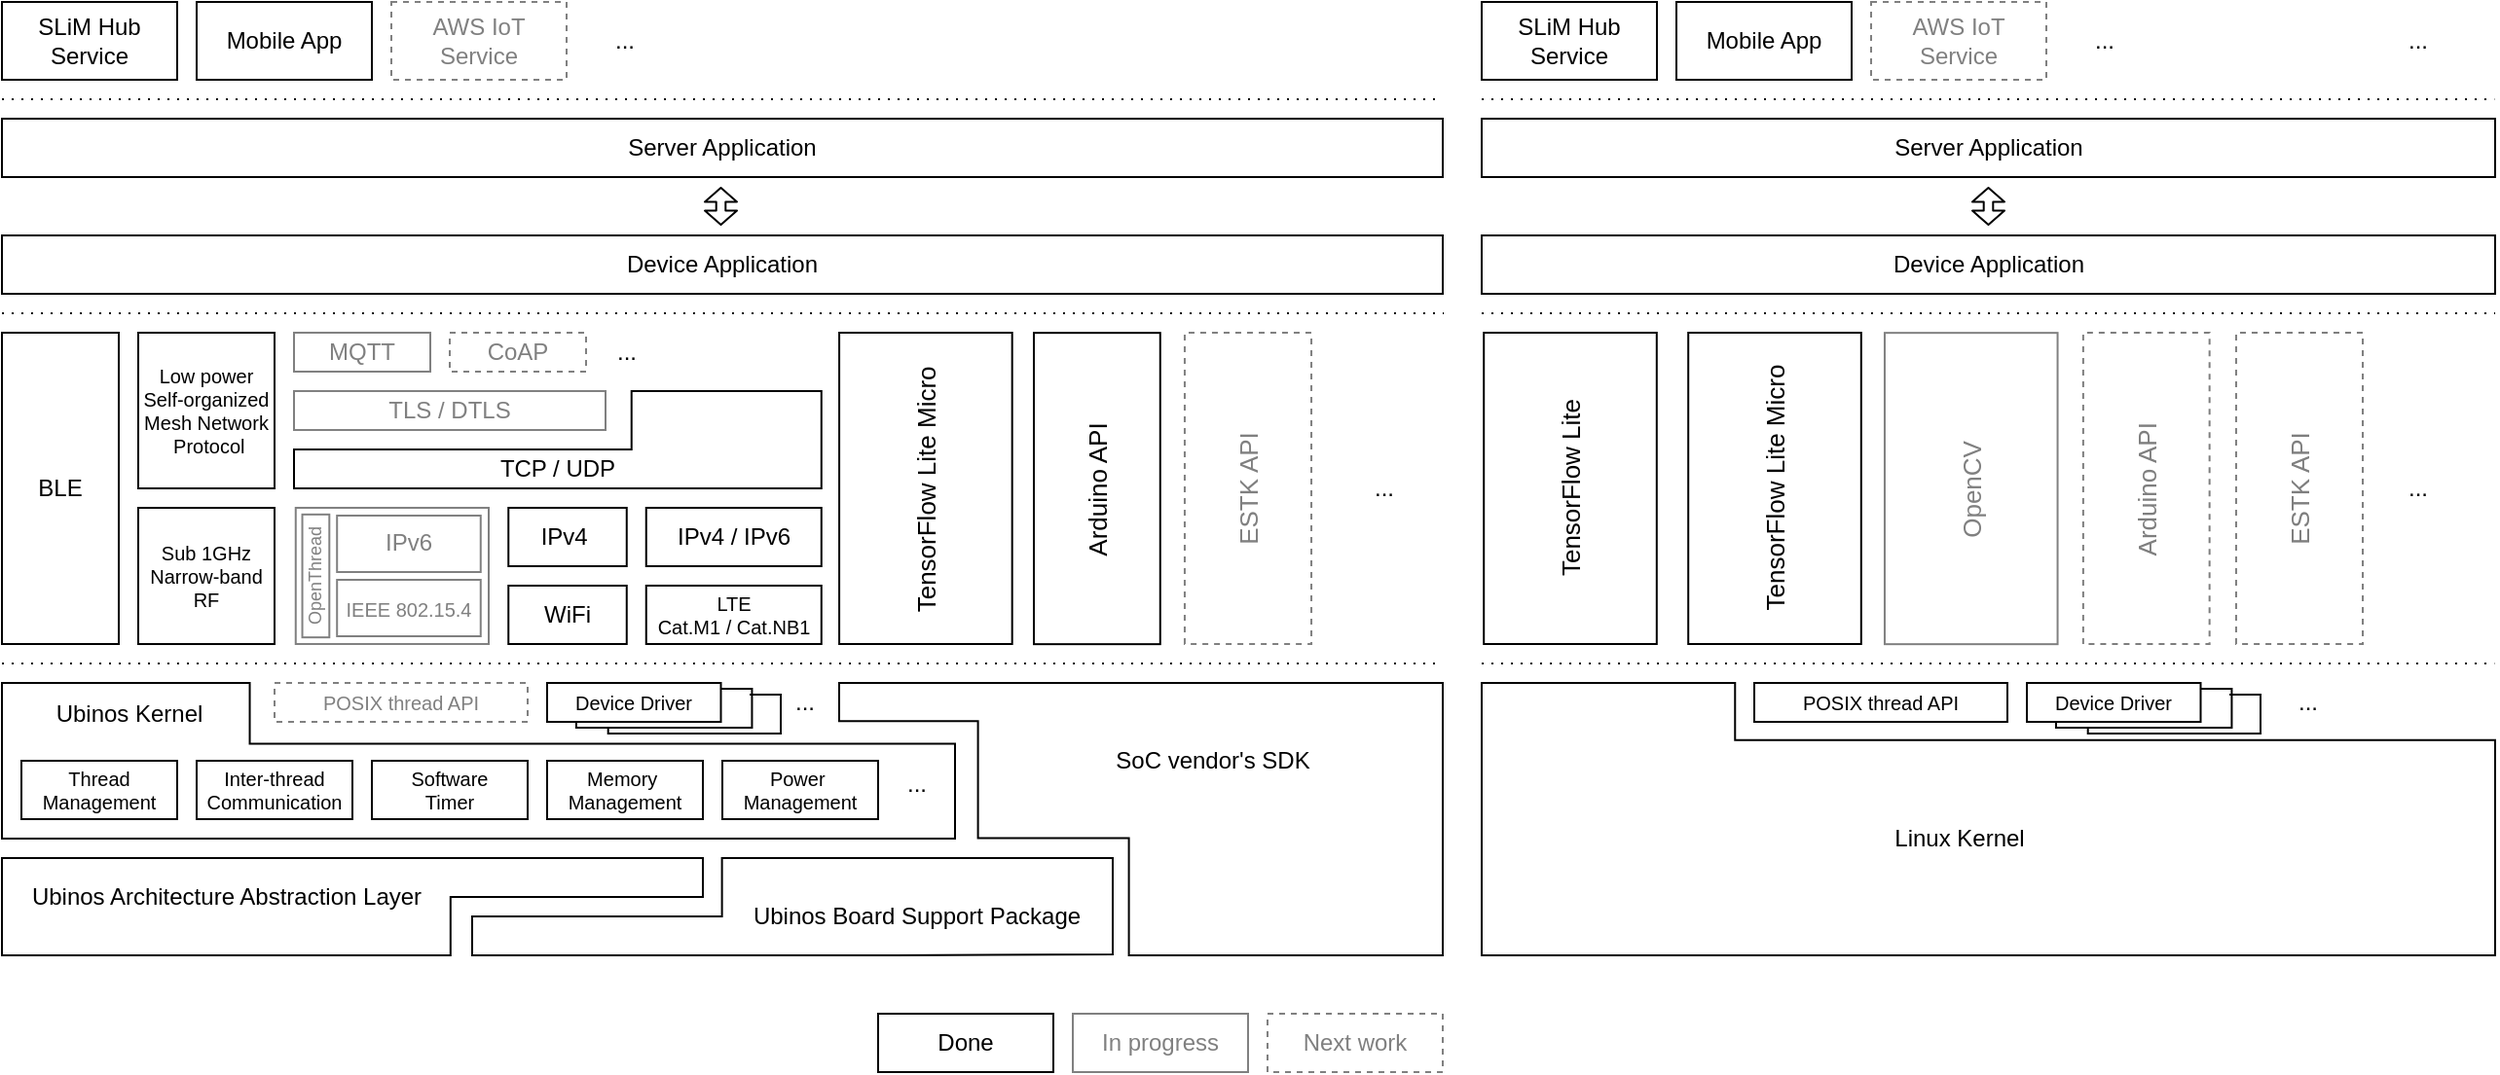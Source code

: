 <mxfile version="22.1.2" type="device">
  <diagram name="Page-1" id="7-B33R9fkQzE5A9mH0O3">
    <mxGraphModel dx="1098" dy="940" grid="1" gridSize="10" guides="1" tooltips="1" connect="1" arrows="1" fold="1" page="1" pageScale="1" pageWidth="850" pageHeight="1100" math="0" shadow="0">
      <root>
        <mxCell id="0" />
        <mxCell id="1" parent="0" />
        <mxCell id="MDZDQaihT-Hl7lIh6qip-1" value="" style="verticalLabelPosition=bottom;verticalAlign=top;html=1;shape=mxgraph.basic.polygon;polyCoords=[[0,0],[1,0],[1,1],[0.48,1],[0.48,0.57],[0.23,0.57],[0.23,0.14],[0,0.14]];polyline=0;fillColor=none;" parent="1" vertex="1">
          <mxGeometry x="470" y="390" width="310" height="140" as="geometry" />
        </mxCell>
        <mxCell id="MDZDQaihT-Hl7lIh6qip-2" value="" style="verticalLabelPosition=middle;verticalAlign=middle;html=1;shape=mxgraph.basic.polygon;polyCoords=[[0.34,0],[1,0],[1,0.16],[1,0.4],[0.61,0.4],[0.61,1],[0,1],[0,0.01]];polyline=0;fillColor=none;labelPosition=center;align=center;rotation=-180;" parent="1" vertex="1">
          <mxGeometry x="281.5" y="480" width="329" height="50" as="geometry" />
        </mxCell>
        <mxCell id="MDZDQaihT-Hl7lIh6qip-3" value="" style="verticalLabelPosition=middle;verticalAlign=middle;html=1;shape=mxgraph.basic.polygon;polyCoords=[[0.34,0],[1,0],[1,0.12],[1,0.4],[0.64,0.4],[0.64,1],[0,1],[0,0]];polyline=0;fillColor=none;labelPosition=center;align=center;" parent="1" vertex="1">
          <mxGeometry x="40" y="480" width="360" height="50" as="geometry" />
        </mxCell>
        <mxCell id="MDZDQaihT-Hl7lIh6qip-4" value="Ubinos Architecture Abstraction Layer" style="text;html=1;strokeColor=none;fillColor=none;align=center;verticalAlign=middle;whiteSpace=wrap;rounded=0;" parent="1" vertex="1">
          <mxGeometry x="49.5" y="490" width="210.5" height="20" as="geometry" />
        </mxCell>
        <mxCell id="MDZDQaihT-Hl7lIh6qip-5" value="" style="verticalLabelPosition=bottom;verticalAlign=top;html=1;shape=mxgraph.basic.polygon;polyCoords=[[0.26,0],[0.26,0.39],[1,0.39],[1,1],[0.75,1],[0.25,1],[0,1],[0,0]];polyline=0;fillColor=none;align=center;" parent="1" vertex="1">
          <mxGeometry x="40" y="390" width="489.5" height="80" as="geometry" />
        </mxCell>
        <mxCell id="MDZDQaihT-Hl7lIh6qip-6" value="POSIX thread API" style="rounded=0;whiteSpace=wrap;html=1;fillColor=none;align=center;fontSize=10;dashed=1;fontColor=#808080;strokeColor=#808080;" parent="1" vertex="1">
          <mxGeometry x="180" y="390" width="130" height="20" as="geometry" />
        </mxCell>
        <mxCell id="MDZDQaihT-Hl7lIh6qip-7" value="Ubinos Kernel" style="text;html=1;strokeColor=none;fillColor=none;align=center;verticalAlign=middle;whiteSpace=wrap;rounded=0;" parent="1" vertex="1">
          <mxGeometry x="49.5" y="396" width="110.5" height="20" as="geometry" />
        </mxCell>
        <mxCell id="MDZDQaihT-Hl7lIh6qip-8" value="&lt;span style=&quot;font-family: &amp;#34;helvetica&amp;#34;&quot;&gt;Ubinos Board Support Package&lt;/span&gt;" style="text;html=1;strokeColor=none;fillColor=none;align=center;verticalAlign=middle;whiteSpace=wrap;rounded=0;" parent="1" vertex="1">
          <mxGeometry x="420" y="500" width="180" height="20" as="geometry" />
        </mxCell>
        <mxCell id="MDZDQaihT-Hl7lIh6qip-9" value="SoC vendor&#39;s SDK" style="text;html=1;strokeColor=none;fillColor=none;align=center;verticalAlign=middle;whiteSpace=wrap;rounded=0;" parent="1" vertex="1">
          <mxGeometry x="561.62" y="410" width="200" height="40" as="geometry" />
        </mxCell>
        <mxCell id="MDZDQaihT-Hl7lIh6qip-10" value="Thread &lt;br style=&quot;font-size: 10px;&quot;&gt;Management" style="rounded=0;whiteSpace=wrap;html=1;fillColor=none;fontSize=10;" parent="1" vertex="1">
          <mxGeometry x="50" y="430" width="80" height="30" as="geometry" />
        </mxCell>
        <mxCell id="MDZDQaihT-Hl7lIh6qip-11" value="Inter-thread &lt;br style=&quot;font-size: 10px;&quot;&gt;Communication" style="rounded=0;whiteSpace=wrap;html=1;fillColor=none;fontSize=10;" parent="1" vertex="1">
          <mxGeometry x="140" y="430" width="80" height="30" as="geometry" />
        </mxCell>
        <mxCell id="MDZDQaihT-Hl7lIh6qip-12" value="Power&amp;nbsp;&lt;br style=&quot;font-size: 10px&quot;&gt;Management" style="rounded=0;whiteSpace=wrap;html=1;fillColor=none;fontSize=10;" parent="1" vertex="1">
          <mxGeometry x="410" y="430" width="80" height="30" as="geometry" />
        </mxCell>
        <mxCell id="MDZDQaihT-Hl7lIh6qip-13" value="Memory&amp;nbsp;&lt;br style=&quot;font-size: 10px&quot;&gt;Management" style="rounded=0;whiteSpace=wrap;html=1;fillColor=none;fontSize=10;" parent="1" vertex="1">
          <mxGeometry x="320" y="430" width="80" height="30" as="geometry" />
        </mxCell>
        <mxCell id="MDZDQaihT-Hl7lIh6qip-14" value="Software&lt;br&gt;Timer" style="rounded=0;whiteSpace=wrap;html=1;fillColor=none;fontSize=10;" parent="1" vertex="1">
          <mxGeometry x="230" y="430" width="80" height="30" as="geometry" />
        </mxCell>
        <mxCell id="MDZDQaihT-Hl7lIh6qip-15" value="..." style="text;html=1;strokeColor=none;fillColor=none;align=center;verticalAlign=middle;whiteSpace=wrap;rounded=0;" parent="1" vertex="1">
          <mxGeometry x="500" y="432" width="20" height="20" as="geometry" />
        </mxCell>
        <mxCell id="MDZDQaihT-Hl7lIh6qip-16" value="BLE" style="rounded=0;whiteSpace=wrap;html=1;fillColor=none;fontSize=12;" parent="1" vertex="1">
          <mxGeometry x="40" y="210" width="60" height="160" as="geometry" />
        </mxCell>
        <mxCell id="MDZDQaihT-Hl7lIh6qip-17" value="Sub 1GHz&lt;br style=&quot;font-size: 10px;&quot;&gt;Narrow-band&lt;br style=&quot;font-size: 10px;&quot;&gt;RF" style="rounded=0;whiteSpace=wrap;html=1;fillColor=none;fontSize=10;" parent="1" vertex="1">
          <mxGeometry x="110" y="300.01" width="70" height="70" as="geometry" />
        </mxCell>
        <mxCell id="MDZDQaihT-Hl7lIh6qip-18" value="" style="rounded=0;whiteSpace=wrap;html=1;fillColor=none;fontSize=12;fontColor=#808080;strokeColor=#808080;" parent="1" vertex="1">
          <mxGeometry x="190.88" y="299.99" width="99.12" height="70" as="geometry" />
        </mxCell>
        <mxCell id="MDZDQaihT-Hl7lIh6qip-19" value="IPv6" style="rounded=0;whiteSpace=wrap;html=1;fillColor=none;fontSize=12;fontColor=#808080;strokeColor=#808080;" parent="1" vertex="1">
          <mxGeometry x="212.1" y="303.99" width="73.78" height="29.01" as="geometry" />
        </mxCell>
        <mxCell id="MDZDQaihT-Hl7lIh6qip-20" value="IEEE 802.15.4" style="rounded=0;whiteSpace=wrap;html=1;fillColor=none;fontSize=10;fontColor=#808080;strokeColor=#808080;" parent="1" vertex="1">
          <mxGeometry x="212.1" y="337" width="73.78" height="29" as="geometry" />
        </mxCell>
        <mxCell id="MDZDQaihT-Hl7lIh6qip-21" value="OpenThread" style="text;html=1;fillColor=none;align=center;verticalAlign=middle;whiteSpace=wrap;rounded=0;rotation=-90;fontSize=9;fontColor=#808080;strokeColor=#808080;" parent="1" vertex="1">
          <mxGeometry x="169.63" y="328.06" width="63.16" height="13.88" as="geometry" />
        </mxCell>
        <mxCell id="MDZDQaihT-Hl7lIh6qip-22" value="WiFi" style="rounded=0;whiteSpace=wrap;html=1;fillColor=none;fontSize=12;" parent="1" vertex="1">
          <mxGeometry x="300.13" y="340" width="60.75" height="30" as="geometry" />
        </mxCell>
        <mxCell id="MDZDQaihT-Hl7lIh6qip-23" value="IPv4 / IPv6" style="rounded=0;whiteSpace=wrap;html=1;fillColor=none;fontSize=12;" parent="1" vertex="1">
          <mxGeometry x="370.88" y="299.99" width="90" height="30" as="geometry" />
        </mxCell>
        <mxCell id="MDZDQaihT-Hl7lIh6qip-24" value="LTE &lt;br style=&quot;font-size: 10px;&quot;&gt;Cat.M1 /&amp;nbsp;Cat.NB1" style="rounded=0;whiteSpace=wrap;html=1;fillColor=none;fontSize=10;" parent="1" vertex="1">
          <mxGeometry x="370.88" y="339.99" width="90" height="30" as="geometry" />
        </mxCell>
        <mxCell id="MDZDQaihT-Hl7lIh6qip-25" value="TLS / DTLS" style="rounded=0;whiteSpace=wrap;html=1;fillColor=none;fontSize=12;strokeColor=#808080;fontColor=#808080;" parent="1" vertex="1">
          <mxGeometry x="190" y="239.99" width="160" height="20" as="geometry" />
        </mxCell>
        <mxCell id="MDZDQaihT-Hl7lIh6qip-26" value="MQTT" style="rounded=0;whiteSpace=wrap;html=1;fillColor=none;fontSize=12;fontColor=#808080;strokeColor=#808080;" parent="1" vertex="1">
          <mxGeometry x="190" y="209.99" width="70" height="20" as="geometry" />
        </mxCell>
        <mxCell id="MDZDQaihT-Hl7lIh6qip-27" value="..." style="text;html=1;strokeColor=none;fillColor=none;align=center;verticalAlign=middle;whiteSpace=wrap;rounded=0;" parent="1" vertex="1">
          <mxGeometry x="351.35" y="210" width="20" height="20" as="geometry" />
        </mxCell>
        <mxCell id="MDZDQaihT-Hl7lIh6qip-28" value="" style="verticalLabelPosition=bottom;verticalAlign=top;html=1;shape=mxgraph.basic.polygon;polyCoords=[[0.64,0.6],[0.64,0],[1,0],[1,1],[0.75,1],[0.25,1],[0,1],[0,0.6]];polyline=0;fillColor=none;fontSize=11;" parent="1" vertex="1">
          <mxGeometry x="190" y="239.99" width="270.88" height="50" as="geometry" />
        </mxCell>
        <mxCell id="MDZDQaihT-Hl7lIh6qip-29" value="TCP / UDP" style="text;html=1;fillColor=none;align=center;verticalAlign=middle;whiteSpace=wrap;rounded=0;" parent="1" vertex="1">
          <mxGeometry x="190" y="269.99" width="270.88" height="20" as="geometry" />
        </mxCell>
        <mxCell id="MDZDQaihT-Hl7lIh6qip-30" value="Device Driver" style="rounded=0;whiteSpace=wrap;html=1;fillColor=none;fontSize=10;" parent="1" vertex="1">
          <mxGeometry x="320" y="390" width="89.25" height="20" as="geometry" />
        </mxCell>
        <mxCell id="MDZDQaihT-Hl7lIh6qip-31" value="" style="verticalLabelPosition=bottom;verticalAlign=top;html=1;shape=mxgraph.basic.polygon;polyCoords=[[0.82,0],[0.94,0],[1,0],[1,1],[0.75,1],[0.25,1],[0,1],[0,0.83]];polyline=1;fillColor=none;" parent="1" vertex="1">
          <mxGeometry x="334.97" y="393" width="90.25" height="20" as="geometry" />
        </mxCell>
        <mxCell id="MDZDQaihT-Hl7lIh6qip-32" value="..." style="text;html=1;strokeColor=none;fillColor=none;align=center;verticalAlign=middle;whiteSpace=wrap;rounded=0;" parent="1" vertex="1">
          <mxGeometry x="444.13" y="390" width="16.75" height="20" as="geometry" />
        </mxCell>
        <mxCell id="MDZDQaihT-Hl7lIh6qip-33" value="..." style="text;html=1;strokeColor=none;fillColor=none;align=center;verticalAlign=middle;whiteSpace=wrap;rounded=0;" parent="1" vertex="1">
          <mxGeometry x="720" y="210" width="60" height="160" as="geometry" />
        </mxCell>
        <mxCell id="MDZDQaihT-Hl7lIh6qip-34" value="" style="endArrow=none;dashed=1;html=1;strokeWidth=1;dashPattern=1 4;" parent="1" edge="1">
          <mxGeometry width="50" height="50" relative="1" as="geometry">
            <mxPoint x="40" y="380" as="sourcePoint" />
            <mxPoint x="780" y="380" as="targetPoint" />
          </mxGeometry>
        </mxCell>
        <mxCell id="MDZDQaihT-Hl7lIh6qip-35" value="Device Application" style="rounded=0;whiteSpace=wrap;html=1;fillColor=none;fontSize=12;" parent="1" vertex="1">
          <mxGeometry x="40" y="160" width="740" height="30" as="geometry" />
        </mxCell>
        <mxCell id="MDZDQaihT-Hl7lIh6qip-36" value="" style="endArrow=none;dashed=1;html=1;strokeWidth=1;dashPattern=1 4;" parent="1" edge="1">
          <mxGeometry width="50" height="50" relative="1" as="geometry">
            <mxPoint x="40" y="200" as="sourcePoint" />
            <mxPoint x="780.5" y="200" as="targetPoint" />
          </mxGeometry>
        </mxCell>
        <mxCell id="MDZDQaihT-Hl7lIh6qip-37" value="Server Application" style="rounded=0;whiteSpace=wrap;html=1;fillColor=none;fontSize=12;" parent="1" vertex="1">
          <mxGeometry x="40" y="100" width="740" height="30" as="geometry" />
        </mxCell>
        <mxCell id="MDZDQaihT-Hl7lIh6qip-38" value="AWS IoT &lt;br&gt;Service" style="rounded=0;whiteSpace=wrap;html=1;fillColor=none;fontSize=12;strokeColor=#808080;fontColor=#808080;dashed=1;" parent="1" vertex="1">
          <mxGeometry x="240" y="40" width="90" height="40" as="geometry" />
        </mxCell>
        <mxCell id="MDZDQaihT-Hl7lIh6qip-39" value="SLiM Hub Service" style="rounded=0;whiteSpace=wrap;html=1;fillColor=none;fontSize=12;" parent="1" vertex="1">
          <mxGeometry x="40" y="40" width="90" height="40" as="geometry" />
        </mxCell>
        <mxCell id="MDZDQaihT-Hl7lIh6qip-40" value="..." style="text;html=1;strokeColor=none;fillColor=none;align=center;verticalAlign=middle;whiteSpace=wrap;rounded=0;" parent="1" vertex="1">
          <mxGeometry x="340" y="40" width="40" height="40" as="geometry" />
        </mxCell>
        <mxCell id="MDZDQaihT-Hl7lIh6qip-41" value="Mobile App" style="rounded=0;whiteSpace=wrap;html=1;fillColor=none;fontSize=12;" parent="1" vertex="1">
          <mxGeometry x="140" y="40" width="90" height="40" as="geometry" />
        </mxCell>
        <mxCell id="MDZDQaihT-Hl7lIh6qip-42" value="" style="endArrow=none;dashed=1;html=1;strokeWidth=1;dashPattern=1 4;" parent="1" edge="1">
          <mxGeometry width="50" height="50" relative="1" as="geometry">
            <mxPoint x="40" y="90" as="sourcePoint" />
            <mxPoint x="780" y="90" as="targetPoint" />
          </mxGeometry>
        </mxCell>
        <mxCell id="MDZDQaihT-Hl7lIh6qip-43" value="" style="shape=flexArrow;endArrow=classic;startArrow=classic;html=1;strokeWidth=1;width=4.8;endSize=2.068;endWidth=10.72;startSize=2.068;startWidth=10.72;" parent="1" edge="1">
          <mxGeometry width="50" height="50" relative="1" as="geometry">
            <mxPoint x="409.25" y="155" as="sourcePoint" />
            <mxPoint x="409.25" y="135" as="targetPoint" />
          </mxGeometry>
        </mxCell>
        <mxCell id="MDZDQaihT-Hl7lIh6qip-44" value="" style="verticalLabelPosition=bottom;verticalAlign=top;html=1;shape=mxgraph.basic.polygon;polyCoords=[[0.82,0],[0.94,0],[1,0],[1,1],[0.75,1],[0.25,1],[0,1],[0,0.83]];polyline=1;fillColor=none;" parent="1" vertex="1">
          <mxGeometry x="351.35" y="396" width="88.65" height="20" as="geometry" />
        </mxCell>
        <mxCell id="MDZDQaihT-Hl7lIh6qip-45" value="IPv4&amp;nbsp;" style="rounded=0;whiteSpace=wrap;html=1;fillColor=none;fontSize=12;" parent="1" vertex="1">
          <mxGeometry x="300.13" y="299.99" width="60.75" height="30" as="geometry" />
        </mxCell>
        <mxCell id="MDZDQaihT-Hl7lIh6qip-46" value="Low power&lt;br style=&quot;font-size: 10px;&quot;&gt;Self-organized&lt;br style=&quot;font-size: 10px;&quot;&gt;Mesh Network &amp;nbsp;Protocol" style="rounded=0;whiteSpace=wrap;html=1;fillColor=none;fontSize=10;" parent="1" vertex="1">
          <mxGeometry x="110" y="210" width="70" height="80" as="geometry" />
        </mxCell>
        <mxCell id="MDZDQaihT-Hl7lIh6qip-47" value="Done" style="rounded=0;whiteSpace=wrap;html=1;fillColor=none;fontSize=12;" parent="1" vertex="1">
          <mxGeometry x="490" y="560" width="90" height="30" as="geometry" />
        </mxCell>
        <mxCell id="MDZDQaihT-Hl7lIh6qip-48" value="In progress" style="rounded=0;whiteSpace=wrap;html=1;fillColor=none;fontSize=12;strokeColor=#808080;fontColor=#808080;" parent="1" vertex="1">
          <mxGeometry x="590" y="560" width="90" height="30" as="geometry" />
        </mxCell>
        <mxCell id="MDZDQaihT-Hl7lIh6qip-49" value="Next work" style="rounded=0;whiteSpace=wrap;html=1;fillColor=none;fontSize=12;strokeColor=#808080;fontColor=#808080;dashed=1;" parent="1" vertex="1">
          <mxGeometry x="690" y="560" width="90" height="30" as="geometry" />
        </mxCell>
        <mxCell id="MDZDQaihT-Hl7lIh6qip-50" value="TensorFlow Lite Micro" style="rounded=0;whiteSpace=wrap;html=1;fillColor=none;align=center;fontSize=13;fontColor=#000000;strokeColor=#000000;rotation=-90;" parent="1" vertex="1">
          <mxGeometry x="434.44" y="245.6" width="160" height="88.8" as="geometry" />
        </mxCell>
        <mxCell id="MDZDQaihT-Hl7lIh6qip-51" value="&lt;span style=&quot;font-size: 13px;&quot;&gt;Arduino API&lt;/span&gt;" style="rounded=0;whiteSpace=wrap;html=1;fillColor=none;align=center;fontSize=13;fontColor=#000000;strokeColor=#000000;rotation=-90;" parent="1" vertex="1">
          <mxGeometry x="522.44" y="257.63" width="160" height="64.89" as="geometry" />
        </mxCell>
        <mxCell id="MDZDQaihT-Hl7lIh6qip-52" value="&lt;span style=&quot;font-size: 13px;&quot;&gt;ESTK API&lt;/span&gt;" style="rounded=0;whiteSpace=wrap;html=1;fillColor=none;align=center;fontSize=13;dashed=1;fontColor=#808080;strokeColor=#808080;rotation=-90;" parent="1" vertex="1">
          <mxGeometry x="600" y="257.48" width="160" height="65.04" as="geometry" />
        </mxCell>
        <mxCell id="MDZDQaihT-Hl7lIh6qip-53" value="CoAP" style="rounded=0;whiteSpace=wrap;html=1;fillColor=none;fontSize=12;fontColor=#808080;strokeColor=#808080;dashed=1;" parent="1" vertex="1">
          <mxGeometry x="270" y="209.99" width="70" height="20" as="geometry" />
        </mxCell>
        <mxCell id="MDZDQaihT-Hl7lIh6qip-54" value="" style="verticalLabelPosition=bottom;verticalAlign=top;html=1;shape=mxgraph.basic.polygon;polyCoords=[[0.25,0],[0.25,0.21],[1,0.21],[1,1],[0.75,1],[0.25,1],[0,1],[0,0]];polyline=0;fillColor=none;align=center;" parent="1" vertex="1">
          <mxGeometry x="800" y="390" width="520.5" height="140" as="geometry" />
        </mxCell>
        <mxCell id="MDZDQaihT-Hl7lIh6qip-55" value="POSIX thread API" style="rounded=0;whiteSpace=wrap;html=1;fillColor=none;align=center;fontSize=10;fontColor=#000000;strokeColor=#000000;" parent="1" vertex="1">
          <mxGeometry x="940" y="390" width="130" height="20" as="geometry" />
        </mxCell>
        <mxCell id="MDZDQaihT-Hl7lIh6qip-56" value="Linux Kernel" style="text;html=1;strokeColor=none;fillColor=none;align=center;verticalAlign=middle;whiteSpace=wrap;rounded=0;" parent="1" vertex="1">
          <mxGeometry x="990" y="460" width="110.5" height="20" as="geometry" />
        </mxCell>
        <mxCell id="MDZDQaihT-Hl7lIh6qip-57" value="Device Driver" style="rounded=0;whiteSpace=wrap;html=1;fillColor=none;fontSize=10;" parent="1" vertex="1">
          <mxGeometry x="1080" y="390" width="89.25" height="20" as="geometry" />
        </mxCell>
        <mxCell id="MDZDQaihT-Hl7lIh6qip-58" value="" style="verticalLabelPosition=bottom;verticalAlign=top;html=1;shape=mxgraph.basic.polygon;polyCoords=[[0.82,0],[0.94,0],[1,0],[1,1],[0.75,1],[0.25,1],[0,1],[0,0.83]];polyline=1;fillColor=none;" parent="1" vertex="1">
          <mxGeometry x="1094.97" y="393" width="90.25" height="20" as="geometry" />
        </mxCell>
        <mxCell id="MDZDQaihT-Hl7lIh6qip-59" value="..." style="text;html=1;strokeColor=none;fillColor=none;align=center;verticalAlign=middle;whiteSpace=wrap;rounded=0;" parent="1" vertex="1">
          <mxGeometry x="1216.13" y="390" width="16.75" height="20" as="geometry" />
        </mxCell>
        <mxCell id="MDZDQaihT-Hl7lIh6qip-60" value="..." style="text;html=1;strokeColor=none;fillColor=none;align=center;verticalAlign=middle;whiteSpace=wrap;rounded=0;" parent="1" vertex="1">
          <mxGeometry x="1250.5" y="210" width="60" height="160" as="geometry" />
        </mxCell>
        <mxCell id="MDZDQaihT-Hl7lIh6qip-61" value="Device Application" style="rounded=0;whiteSpace=wrap;html=1;fillColor=none;fontSize=12;" parent="1" vertex="1">
          <mxGeometry x="800" y="160" width="520.5" height="30" as="geometry" />
        </mxCell>
        <mxCell id="MDZDQaihT-Hl7lIh6qip-62" value="Server Application" style="rounded=0;whiteSpace=wrap;html=1;fillColor=none;fontSize=12;" parent="1" vertex="1">
          <mxGeometry x="800" y="100" width="520.5" height="30" as="geometry" />
        </mxCell>
        <mxCell id="MDZDQaihT-Hl7lIh6qip-63" value="SLiM Hub Service" style="rounded=0;whiteSpace=wrap;html=1;fillColor=none;fontSize=12;" parent="1" vertex="1">
          <mxGeometry x="800" y="40" width="90" height="40" as="geometry" />
        </mxCell>
        <mxCell id="MDZDQaihT-Hl7lIh6qip-64" value="Mobile App" style="rounded=0;whiteSpace=wrap;html=1;fillColor=none;fontSize=12;" parent="1" vertex="1">
          <mxGeometry x="900" y="40" width="90" height="40" as="geometry" />
        </mxCell>
        <mxCell id="MDZDQaihT-Hl7lIh6qip-65" value="" style="shape=flexArrow;endArrow=classic;startArrow=classic;html=1;strokeWidth=1;width=4.8;endSize=2.068;endWidth=10.72;startSize=2.068;startWidth=10.72;" parent="1" edge="1">
          <mxGeometry width="50" height="50" relative="1" as="geometry">
            <mxPoint x="1060.25" y="155" as="sourcePoint" />
            <mxPoint x="1060.25" y="135" as="targetPoint" />
          </mxGeometry>
        </mxCell>
        <mxCell id="MDZDQaihT-Hl7lIh6qip-66" value="" style="verticalLabelPosition=bottom;verticalAlign=top;html=1;shape=mxgraph.basic.polygon;polyCoords=[[0.82,0],[0.94,0],[1,0],[1,1],[0.75,1],[0.25,1],[0,1],[0,0.83]];polyline=1;fillColor=none;" parent="1" vertex="1">
          <mxGeometry x="1111.35" y="396" width="88.65" height="20" as="geometry" />
        </mxCell>
        <mxCell id="MDZDQaihT-Hl7lIh6qip-67" value="TensorFlow Lite Micro" style="rounded=0;whiteSpace=wrap;html=1;fillColor=none;align=center;fontSize=13;fontColor=#000000;strokeColor=#000000;rotation=-90;" parent="1" vertex="1">
          <mxGeometry x="870.5" y="245.6" width="160" height="88.8" as="geometry" />
        </mxCell>
        <mxCell id="MDZDQaihT-Hl7lIh6qip-68" value="&lt;span style=&quot;font-size: 13px;&quot;&gt;Arduino API&lt;/span&gt;" style="rounded=0;whiteSpace=wrap;html=1;fillColor=none;align=center;fontSize=13;fontColor=#7e7e7e;strokeColor=#7e7e7e;rotation=-90;dashed=1;" parent="1" vertex="1">
          <mxGeometry x="1061.38" y="257.55" width="160" height="64.89" as="geometry" />
        </mxCell>
        <mxCell id="MDZDQaihT-Hl7lIh6qip-69" value="&lt;span style=&quot;font-size: 13px;&quot;&gt;&lt;font&gt;ESTK API&lt;/font&gt;&lt;/span&gt;" style="rounded=0;whiteSpace=wrap;html=1;fillColor=none;align=center;fontSize=13;fontColor=#7e7e7e;strokeColor=#7e7e7e;rotation=-90;dashed=1;" parent="1" vertex="1">
          <mxGeometry x="1140" y="257.48" width="160" height="65.04" as="geometry" />
        </mxCell>
        <mxCell id="MDZDQaihT-Hl7lIh6qip-70" value="TensorFlow Lite" style="rounded=0;whiteSpace=wrap;html=1;fillColor=none;align=center;fontSize=13;fontColor=#000000;strokeColor=#000000;rotation=-90;" parent="1" vertex="1">
          <mxGeometry x="765.5" y="245.6" width="160" height="88.8" as="geometry" />
        </mxCell>
        <mxCell id="MDZDQaihT-Hl7lIh6qip-71" value="&lt;font color=&quot;#808080&quot;&gt;OpenCV&lt;/font&gt;" style="rounded=0;whiteSpace=wrap;html=1;fillColor=none;align=center;fontSize=13;fontColor=#000000;strokeColor=#808080;rotation=-90;" parent="1" vertex="1">
          <mxGeometry x="971.38" y="245.68" width="160" height="88.8" as="geometry" />
        </mxCell>
        <mxCell id="MDZDQaihT-Hl7lIh6qip-72" value="..." style="text;html=1;strokeColor=none;fillColor=none;align=center;verticalAlign=middle;whiteSpace=wrap;rounded=0;" parent="1" vertex="1">
          <mxGeometry x="1260.5" y="40" width="40" height="40" as="geometry" />
        </mxCell>
        <mxCell id="MDZDQaihT-Hl7lIh6qip-73" value="" style="group" parent="1" connectable="0" vertex="1">
          <mxGeometry x="800" y="90" width="520.5" height="290" as="geometry" />
        </mxCell>
        <mxCell id="MDZDQaihT-Hl7lIh6qip-74" value="" style="endArrow=none;dashed=1;html=1;strokeWidth=1;dashPattern=1 4;" parent="MDZDQaihT-Hl7lIh6qip-73" edge="1">
          <mxGeometry width="50" height="50" relative="1" as="geometry">
            <mxPoint y="290" as="sourcePoint" />
            <mxPoint x="520.149" y="290" as="targetPoint" />
          </mxGeometry>
        </mxCell>
        <mxCell id="MDZDQaihT-Hl7lIh6qip-75" value="" style="endArrow=none;dashed=1;html=1;strokeWidth=1;dashPattern=1 4;" parent="MDZDQaihT-Hl7lIh6qip-73" edge="1">
          <mxGeometry width="50" height="50" relative="1" as="geometry">
            <mxPoint y="110" as="sourcePoint" />
            <mxPoint x="520.5" y="110" as="targetPoint" />
          </mxGeometry>
        </mxCell>
        <mxCell id="MDZDQaihT-Hl7lIh6qip-76" value="" style="endArrow=none;dashed=1;html=1;strokeWidth=1;dashPattern=1 4;" parent="MDZDQaihT-Hl7lIh6qip-73" edge="1">
          <mxGeometry width="50" height="50" relative="1" as="geometry">
            <mxPoint as="sourcePoint" />
            <mxPoint x="520.149" as="targetPoint" />
          </mxGeometry>
        </mxCell>
        <mxCell id="MDZDQaihT-Hl7lIh6qip-77" value="AWS IoT &lt;br&gt;Service" style="rounded=0;whiteSpace=wrap;html=1;fillColor=none;fontSize=12;strokeColor=#808080;fontColor=#808080;dashed=1;" parent="1" vertex="1">
          <mxGeometry x="1000" y="40" width="90" height="40" as="geometry" />
        </mxCell>
        <mxCell id="MDZDQaihT-Hl7lIh6qip-78" value="..." style="text;html=1;strokeColor=none;fillColor=none;align=center;verticalAlign=middle;whiteSpace=wrap;rounded=0;" parent="1" vertex="1">
          <mxGeometry x="1100" y="40" width="40" height="40" as="geometry" />
        </mxCell>
      </root>
    </mxGraphModel>
  </diagram>
</mxfile>

